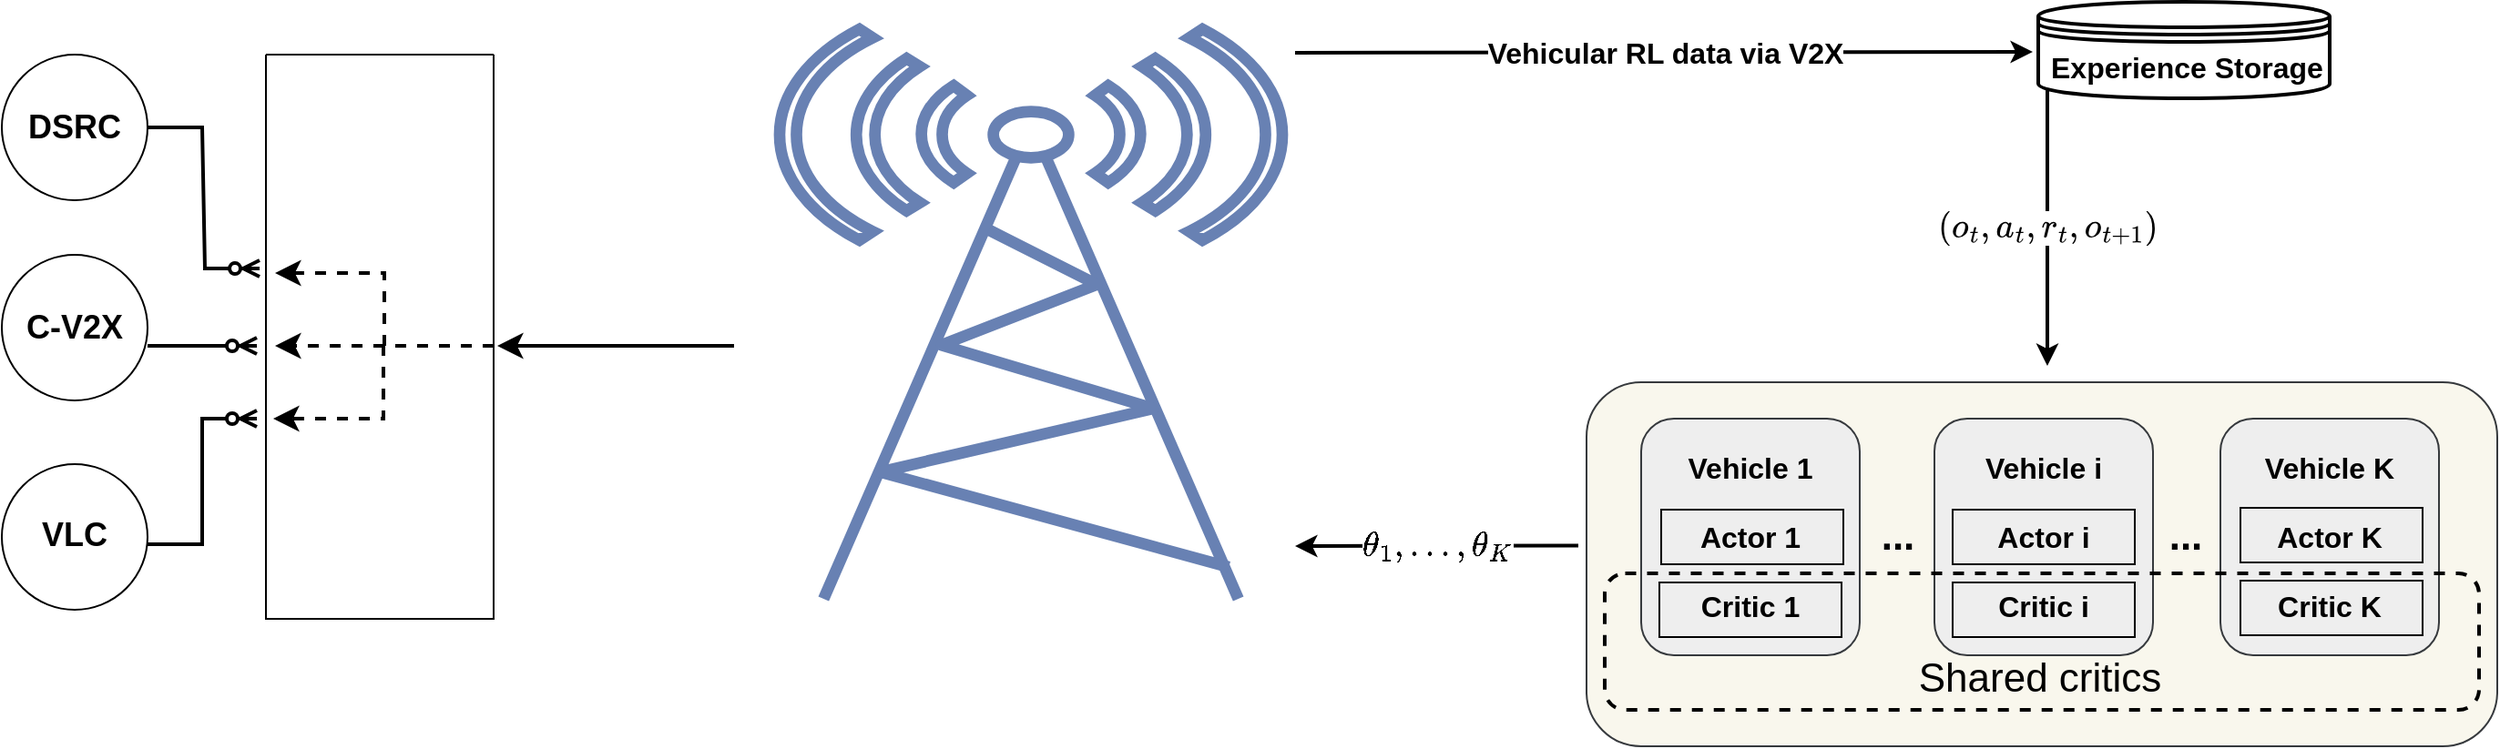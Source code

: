 <mxfile version="21.2.9" type="github">
  <diagram name="Page-1" id="2YBvvXClWsGukQMizWep">
    <mxGraphModel dx="2999" dy="2530" grid="1" gridSize="10" guides="1" tooltips="1" connect="1" arrows="1" fold="1" page="1" pageScale="1" pageWidth="850" pageHeight="1100" math="1" shadow="0">
      <root>
        <mxCell id="0" />
        <mxCell id="1" parent="0" />
        <mxCell id="Kj5qIFh146dT2ycBZiFC-2" value="" style="rounded=1;whiteSpace=wrap;html=1;fillColor=#f9f7ed;strokeColor=#36393d;" parent="1" vertex="1">
          <mxGeometry x="120" y="-20" width="500" height="200" as="geometry" />
        </mxCell>
        <mxCell id="Kj5qIFh146dT2ycBZiFC-3" value="&lt;b style=&quot;font-size: 16px;&quot;&gt;Vehicle 1&lt;br&gt;&lt;br&gt;Actor 1&lt;br&gt;&lt;br&gt;Critic 1&lt;/b&gt;" style="rounded=1;whiteSpace=wrap;html=1;fillColor=#eeeeee;strokeColor=#36393d;" parent="1" vertex="1">
          <mxGeometry x="150" width="120" height="130" as="geometry" />
        </mxCell>
        <mxCell id="Kj5qIFh146dT2ycBZiFC-4" value="&lt;b style=&quot;font-size: 16px;&quot;&gt;Vehicle i&lt;br&gt;&lt;br&gt;Actor i&lt;br&gt;&lt;br&gt;Critic i&lt;/b&gt;" style="rounded=1;whiteSpace=wrap;html=1;fillColor=#eeeeee;strokeColor=#36393d;" parent="1" vertex="1">
          <mxGeometry x="311" width="120" height="130" as="geometry" />
        </mxCell>
        <mxCell id="Kj5qIFh146dT2ycBZiFC-6" value="&lt;b style=&quot;font-size: 16px;&quot;&gt;Vehicle K&lt;br&gt;&lt;br&gt;Actor K&lt;br&gt;&lt;br&gt;Critic K&lt;/b&gt;" style="rounded=1;whiteSpace=wrap;html=1;fillColor=#eeeeee;strokeColor=#36393d;" parent="1" vertex="1">
          <mxGeometry x="468" width="120" height="130" as="geometry" />
        </mxCell>
        <mxCell id="Kj5qIFh146dT2ycBZiFC-8" value="&lt;b&gt;&lt;font style=&quot;font-size: 22px;&quot;&gt;...&lt;/font&gt;&lt;/b&gt;" style="text;html=1;strokeColor=none;fillColor=none;align=center;verticalAlign=middle;whiteSpace=wrap;rounded=0;" parent="1" vertex="1">
          <mxGeometry x="261" y="50" width="60" height="30" as="geometry" />
        </mxCell>
        <mxCell id="Kj5qIFh146dT2ycBZiFC-9" value="&lt;b&gt;&lt;font style=&quot;font-size: 22px;&quot;&gt;...&lt;/font&gt;&lt;/b&gt;" style="text;html=1;strokeColor=none;fillColor=none;align=center;verticalAlign=middle;whiteSpace=wrap;rounded=0;" parent="1" vertex="1">
          <mxGeometry x="419" y="50" width="60" height="30" as="geometry" />
        </mxCell>
        <mxCell id="Kj5qIFh146dT2ycBZiFC-11" value="" style="rounded=0;whiteSpace=wrap;html=1;fontSize=22;fillColor=none;" parent="1" vertex="1">
          <mxGeometry x="161" y="50" width="100" height="30" as="geometry" />
        </mxCell>
        <mxCell id="Kj5qIFh146dT2ycBZiFC-12" value="" style="rounded=0;whiteSpace=wrap;html=1;fontSize=22;fillColor=none;" parent="1" vertex="1">
          <mxGeometry x="160" y="90" width="100" height="30" as="geometry" />
        </mxCell>
        <mxCell id="Kj5qIFh146dT2ycBZiFC-13" value="" style="rounded=0;whiteSpace=wrap;html=1;fontSize=22;fillColor=none;" parent="1" vertex="1">
          <mxGeometry x="321" y="50" width="100" height="30" as="geometry" />
        </mxCell>
        <mxCell id="Kj5qIFh146dT2ycBZiFC-14" value="" style="rounded=0;whiteSpace=wrap;html=1;fontSize=22;fillColor=none;" parent="1" vertex="1">
          <mxGeometry x="321" y="90" width="100" height="30" as="geometry" />
        </mxCell>
        <mxCell id="Kj5qIFh146dT2ycBZiFC-15" value="" style="rounded=0;whiteSpace=wrap;html=1;fontSize=22;fillColor=none;" parent="1" vertex="1">
          <mxGeometry x="479" y="49" width="100" height="30" as="geometry" />
        </mxCell>
        <mxCell id="Kj5qIFh146dT2ycBZiFC-16" value="" style="rounded=0;whiteSpace=wrap;html=1;fontSize=22;fillColor=none;" parent="1" vertex="1">
          <mxGeometry x="479" y="89" width="100" height="30" as="geometry" />
        </mxCell>
        <mxCell id="Kj5qIFh146dT2ycBZiFC-19" value="" style="rounded=1;whiteSpace=wrap;html=1;fontSize=22;fillColor=none;dashed=1;strokeWidth=2;" parent="1" vertex="1">
          <mxGeometry x="130" y="85" width="480" height="75" as="geometry" />
        </mxCell>
        <mxCell id="Kj5qIFh146dT2ycBZiFC-20" value="Shared critics" style="text;html=1;strokeColor=none;fillColor=none;align=center;verticalAlign=middle;whiteSpace=wrap;rounded=0;fontSize=22;" parent="1" vertex="1">
          <mxGeometry x="159" y="128" width="420" height="30" as="geometry" />
        </mxCell>
        <mxCell id="Kj5qIFh146dT2ycBZiFC-28" value="" style="shape=datastore;whiteSpace=wrap;html=1;strokeWidth=2;fontSize=16;" parent="1" vertex="1">
          <mxGeometry x="368" y="-229" width="160" height="53" as="geometry" />
        </mxCell>
        <mxCell id="Kj5qIFh146dT2ycBZiFC-31" value="" style="endArrow=classic;html=1;rounded=0;strokeWidth=2;fontSize=16;entryX=0;entryY=0.5;entryDx=0;entryDy=0;" parent="1" edge="1">
          <mxGeometry relative="1" as="geometry">
            <mxPoint x="-40" y="-201" as="sourcePoint" />
            <mxPoint x="365" y="-201.5" as="targetPoint" />
          </mxGeometry>
        </mxCell>
        <mxCell id="Kj5qIFh146dT2ycBZiFC-32" value="Vehicular RL data via V2X" style="edgeLabel;resizable=0;html=1;align=center;verticalAlign=middle;strokeWidth=2;fontSize=16;fillColor=none;fontStyle=1" parent="Kj5qIFh146dT2ycBZiFC-31" connectable="0" vertex="1">
          <mxGeometry relative="1" as="geometry" />
        </mxCell>
        <mxCell id="Kj5qIFh146dT2ycBZiFC-33" value="" style="endArrow=classic;html=1;rounded=0;strokeWidth=2;fontSize=16;exitX=-0.009;exitY=0.449;exitDx=0;exitDy=0;exitPerimeter=0;" parent="1" source="Kj5qIFh146dT2ycBZiFC-2" edge="1">
          <mxGeometry relative="1" as="geometry">
            <mxPoint x="110" y="60" as="sourcePoint" />
            <mxPoint x="-40" y="70" as="targetPoint" />
          </mxGeometry>
        </mxCell>
        <mxCell id="Kj5qIFh146dT2ycBZiFC-34" value="$$\theta_1,\dots,\theta_K$$" style="edgeLabel;resizable=0;html=1;align=center;verticalAlign=middle;strokeWidth=2;fontSize=16;fillColor=none;" parent="Kj5qIFh146dT2ycBZiFC-33" connectable="0" vertex="1">
          <mxGeometry relative="1" as="geometry" />
        </mxCell>
        <mxCell id="Kj5qIFh146dT2ycBZiFC-35" value="" style="fontColor=#0066CC;verticalAlign=top;verticalLabelPosition=bottom;labelPosition=center;align=center;html=1;outlineConnect=0;fillColor=default;strokeColor=#6881B3;gradientColor=none;gradientDirection=north;strokeWidth=2;shape=mxgraph.networks.radio_tower;fontSize=16;" parent="1" vertex="1">
          <mxGeometry x="-323" y="-214" width="276" height="313" as="geometry" />
        </mxCell>
        <mxCell id="_0HYidjk9VwmrmX6DFW6-1" value="" style="endArrow=classic;html=1;rounded=0;fontSize=16;strokeWidth=2;" edge="1" parent="1">
          <mxGeometry relative="1" as="geometry">
            <mxPoint x="373" y="-181" as="sourcePoint" />
            <mxPoint x="373" y="-29" as="targetPoint" />
          </mxGeometry>
        </mxCell>
        <mxCell id="_0HYidjk9VwmrmX6DFW6-2" value="&lt;svg style=&quot;vertical-align: -0.566ex;&quot; xmlns:xlink=&quot;http://www.w3.org/1999/xlink&quot; viewBox=&quot;0 -750 6318.7 1000&quot; role=&quot;img&quot; height=&quot;2.262ex&quot; width=&quot;14.296ex&quot; xmlns=&quot;http://www.w3.org/2000/svg&quot;&gt;&lt;defs&gt;&lt;path d=&quot;M94 250Q94 319 104 381T127 488T164 576T202 643T244 695T277 729T302 750H315H319Q333 750 333 741Q333 738 316 720T275 667T226 581T184 443T167 250T184 58T225 -81T274 -167T316 -220T333 -241Q333 -250 318 -250H315H302L274 -226Q180 -141 137 -14T94 250Z&quot; id=&quot;MJX-1-TEX-N-28&quot;&gt;&lt;/path&gt;&lt;path d=&quot;M201 -11Q126 -11 80 38T34 156Q34 221 64 279T146 380Q222 441 301 441Q333 441 341 440Q354 437 367 433T402 417T438 387T464 338T476 268Q476 161 390 75T201 -11ZM121 120Q121 70 147 48T206 26Q250 26 289 58T351 142Q360 163 374 216T388 308Q388 352 370 375Q346 405 306 405Q243 405 195 347Q158 303 140 230T121 120Z&quot; id=&quot;MJX-1-TEX-I-1D45C&quot;&gt;&lt;/path&gt;&lt;path d=&quot;M26 385Q19 392 19 395Q19 399 22 411T27 425Q29 430 36 430T87 431H140L159 511Q162 522 166 540T173 566T179 586T187 603T197 615T211 624T229 626Q247 625 254 615T261 596Q261 589 252 549T232 470L222 433Q222 431 272 431H323Q330 424 330 420Q330 398 317 385H210L174 240Q135 80 135 68Q135 26 162 26Q197 26 230 60T283 144Q285 150 288 151T303 153H307Q322 153 322 145Q322 142 319 133Q314 117 301 95T267 48T216 6T155 -11Q125 -11 98 4T59 56Q57 64 57 83V101L92 241Q127 382 128 383Q128 385 77 385H26Z&quot; id=&quot;MJX-1-TEX-I-1D461&quot;&gt;&lt;/path&gt;&lt;path d=&quot;M78 35T78 60T94 103T137 121Q165 121 187 96T210 8Q210 -27 201 -60T180 -117T154 -158T130 -185T117 -194Q113 -194 104 -185T95 -172Q95 -168 106 -156T131 -126T157 -76T173 -3V9L172 8Q170 7 167 6T161 3T152 1T140 0Q113 0 96 17Z&quot; id=&quot;MJX-1-TEX-N-2C&quot;&gt;&lt;/path&gt;&lt;path d=&quot;M33 157Q33 258 109 349T280 441Q331 441 370 392Q386 422 416 422Q429 422 439 414T449 394Q449 381 412 234T374 68Q374 43 381 35T402 26Q411 27 422 35Q443 55 463 131Q469 151 473 152Q475 153 483 153H487Q506 153 506 144Q506 138 501 117T481 63T449 13Q436 0 417 -8Q409 -10 393 -10Q359 -10 336 5T306 36L300 51Q299 52 296 50Q294 48 292 46Q233 -10 172 -10Q117 -10 75 30T33 157ZM351 328Q351 334 346 350T323 385T277 405Q242 405 210 374T160 293Q131 214 119 129Q119 126 119 118T118 106Q118 61 136 44T179 26Q217 26 254 59T298 110Q300 114 325 217T351 328Z&quot; id=&quot;MJX-1-TEX-I-1D44E&quot;&gt;&lt;/path&gt;&lt;path d=&quot;M21 287Q22 290 23 295T28 317T38 348T53 381T73 411T99 433T132 442Q161 442 183 430T214 408T225 388Q227 382 228 382T236 389Q284 441 347 441H350Q398 441 422 400Q430 381 430 363Q430 333 417 315T391 292T366 288Q346 288 334 299T322 328Q322 376 378 392Q356 405 342 405Q286 405 239 331Q229 315 224 298T190 165Q156 25 151 16Q138 -11 108 -11Q95 -11 87 -5T76 7T74 17Q74 30 114 189T154 366Q154 405 128 405Q107 405 92 377T68 316T57 280Q55 278 41 278H27Q21 284 21 287Z&quot; id=&quot;MJX-1-TEX-I-1D45F&quot;&gt;&lt;/path&gt;&lt;path d=&quot;M56 237T56 250T70 270H369V420L370 570Q380 583 389 583Q402 583 409 568V270H707Q722 262 722 250T707 230H409V-68Q401 -82 391 -82H389H387Q375 -82 369 -68V230H70Q56 237 56 250Z&quot; id=&quot;MJX-1-TEX-N-2B&quot;&gt;&lt;/path&gt;&lt;path d=&quot;M213 578L200 573Q186 568 160 563T102 556H83V602H102Q149 604 189 617T245 641T273 663Q275 666 285 666Q294 666 302 660V361L303 61Q310 54 315 52T339 48T401 46H427V0H416Q395 3 257 3Q121 3 100 0H88V46H114Q136 46 152 46T177 47T193 50T201 52T207 57T213 61V578Z&quot; id=&quot;MJX-1-TEX-N-31&quot;&gt;&lt;/path&gt;&lt;path d=&quot;M60 749L64 750Q69 750 74 750H86L114 726Q208 641 251 514T294 250Q294 182 284 119T261 12T224 -76T186 -143T145 -194T113 -227T90 -246Q87 -249 86 -250H74Q66 -250 63 -250T58 -247T55 -238Q56 -237 66 -225Q221 -64 221 250T66 725Q56 737 55 738Q55 746 60 749Z&quot; id=&quot;MJX-1-TEX-N-29&quot;&gt;&lt;/path&gt;&lt;/defs&gt;&lt;g transform=&quot;scale(1,-1)&quot; stroke-width=&quot;0&quot; fill=&quot;currentColor&quot; stroke=&quot;currentColor&quot;&gt;&lt;g data-mml-node=&quot;math&quot;&gt;&lt;g data-mml-node=&quot;mo&quot;&gt;&lt;use xlink:href=&quot;#MJX-1-TEX-N-28&quot; data-c=&quot;28&quot;&gt;&lt;/use&gt;&lt;/g&gt;&lt;g transform=&quot;translate(389,0)&quot; data-mml-node=&quot;msub&quot;&gt;&lt;g data-mml-node=&quot;mi&quot;&gt;&lt;use xlink:href=&quot;#MJX-1-TEX-I-1D45C&quot; data-c=&quot;1D45C&quot;&gt;&lt;/use&gt;&lt;/g&gt;&lt;g transform=&quot;translate(518,-150) scale(0.707)&quot; data-mml-node=&quot;mi&quot;&gt;&lt;use xlink:href=&quot;#MJX-1-TEX-I-1D461&quot; data-c=&quot;1D461&quot;&gt;&lt;/use&gt;&lt;/g&gt;&lt;/g&gt;&lt;g transform=&quot;translate(1212.3,0)&quot; data-mml-node=&quot;mo&quot;&gt;&lt;use xlink:href=&quot;#MJX-1-TEX-N-2C&quot; data-c=&quot;2C&quot;&gt;&lt;/use&gt;&lt;/g&gt;&lt;g transform=&quot;translate(1656.9,0)&quot; data-mml-node=&quot;msub&quot;&gt;&lt;g data-mml-node=&quot;mi&quot;&gt;&lt;use xlink:href=&quot;#MJX-1-TEX-I-1D44E&quot; data-c=&quot;1D44E&quot;&gt;&lt;/use&gt;&lt;/g&gt;&lt;g transform=&quot;translate(562,-150) scale(0.707)&quot; data-mml-node=&quot;mi&quot;&gt;&lt;use xlink:href=&quot;#MJX-1-TEX-I-1D461&quot; data-c=&quot;1D461&quot;&gt;&lt;/use&gt;&lt;/g&gt;&lt;/g&gt;&lt;g transform=&quot;translate(2524.2,0)&quot; data-mml-node=&quot;mo&quot;&gt;&lt;use xlink:href=&quot;#MJX-1-TEX-N-2C&quot; data-c=&quot;2C&quot;&gt;&lt;/use&gt;&lt;/g&gt;&lt;g transform=&quot;translate(2968.9,0)&quot; data-mml-node=&quot;msub&quot;&gt;&lt;g data-mml-node=&quot;mi&quot;&gt;&lt;use xlink:href=&quot;#MJX-1-TEX-I-1D45F&quot; data-c=&quot;1D45F&quot;&gt;&lt;/use&gt;&lt;/g&gt;&lt;g transform=&quot;translate(484,-150) scale(0.707)&quot; data-mml-node=&quot;mi&quot;&gt;&lt;use xlink:href=&quot;#MJX-1-TEX-I-1D461&quot; data-c=&quot;1D461&quot;&gt;&lt;/use&gt;&lt;/g&gt;&lt;/g&gt;&lt;g transform=&quot;translate(3758.1,0)&quot; data-mml-node=&quot;mo&quot;&gt;&lt;use xlink:href=&quot;#MJX-1-TEX-N-2C&quot; data-c=&quot;2C&quot;&gt;&lt;/use&gt;&lt;/g&gt;&lt;g transform=&quot;translate(4202.8,0)&quot; data-mml-node=&quot;msub&quot;&gt;&lt;g data-mml-node=&quot;mi&quot;&gt;&lt;use xlink:href=&quot;#MJX-1-TEX-I-1D45C&quot; data-c=&quot;1D45C&quot;&gt;&lt;/use&gt;&lt;/g&gt;&lt;g data-mjx-texclass=&quot;ORD&quot; transform=&quot;translate(518,-150) scale(0.707)&quot; data-mml-node=&quot;TeXAtom&quot;&gt;&lt;g data-mml-node=&quot;mi&quot;&gt;&lt;use xlink:href=&quot;#MJX-1-TEX-I-1D461&quot; data-c=&quot;1D461&quot;&gt;&lt;/use&gt;&lt;/g&gt;&lt;g transform=&quot;translate(361,0)&quot; data-mml-node=&quot;mo&quot;&gt;&lt;use xlink:href=&quot;#MJX-1-TEX-N-2B&quot; data-c=&quot;2B&quot;&gt;&lt;/use&gt;&lt;/g&gt;&lt;g transform=&quot;translate(1139,0)&quot; data-mml-node=&quot;mn&quot;&gt;&lt;use xlink:href=&quot;#MJX-1-TEX-N-31&quot; data-c=&quot;31&quot;&gt;&lt;/use&gt;&lt;/g&gt;&lt;/g&gt;&lt;/g&gt;&lt;g transform=&quot;translate(5929.7,0)&quot; data-mml-node=&quot;mo&quot;&gt;&lt;use xlink:href=&quot;#MJX-1-TEX-N-29&quot; data-c=&quot;29&quot;&gt;&lt;/use&gt;&lt;/g&gt;&lt;/g&gt;&lt;/g&gt;&lt;/svg&gt;" style="edgeLabel;resizable=0;html=1;align=center;verticalAlign=middle;dashed=1;strokeWidth=2;fontSize=16;fillColor=none;" connectable="0" vertex="1" parent="_0HYidjk9VwmrmX6DFW6-1">
          <mxGeometry relative="1" as="geometry">
            <mxPoint as="offset" />
          </mxGeometry>
        </mxCell>
        <mxCell id="_0HYidjk9VwmrmX6DFW6-3" value="&lt;b&gt;Experience Storage&lt;/b&gt;" style="edgeLabel;resizable=0;html=1;align=left;verticalAlign=bottom;dashed=1;strokeWidth=2;fontSize=16;fillColor=none;" connectable="0" vertex="1" parent="_0HYidjk9VwmrmX6DFW6-1">
          <mxGeometry x="-1" relative="1" as="geometry">
            <mxPoint y="-1" as="offset" />
          </mxGeometry>
        </mxCell>
        <mxCell id="_0HYidjk9VwmrmX6DFW6-6" value="" style="ellipse;whiteSpace=wrap;html=1;aspect=fixed;" vertex="1" parent="1">
          <mxGeometry x="-750" y="-200" width="80" height="80" as="geometry" />
        </mxCell>
        <mxCell id="_0HYidjk9VwmrmX6DFW6-7" value="" style="ellipse;whiteSpace=wrap;html=1;aspect=fixed;" vertex="1" parent="1">
          <mxGeometry x="-750" y="-90" width="80" height="80" as="geometry" />
        </mxCell>
        <mxCell id="_0HYidjk9VwmrmX6DFW6-8" value="" style="ellipse;whiteSpace=wrap;html=1;aspect=fixed;" vertex="1" parent="1">
          <mxGeometry x="-750" y="25" width="80" height="80" as="geometry" />
        </mxCell>
        <mxCell id="_0HYidjk9VwmrmX6DFW6-9" value="&lt;font style=&quot;font-size: 18px;&quot;&gt;&lt;b&gt;DSRC&lt;/b&gt;&lt;/font&gt;" style="text;html=1;strokeColor=none;fillColor=none;align=center;verticalAlign=middle;whiteSpace=wrap;rounded=0;" vertex="1" parent="1">
          <mxGeometry x="-740" y="-175" width="60" height="30" as="geometry" />
        </mxCell>
        <mxCell id="_0HYidjk9VwmrmX6DFW6-10" value="&lt;font style=&quot;font-size: 18px;&quot;&gt;&lt;b&gt;C-V2X&lt;/b&gt;&lt;/font&gt;" style="text;html=1;strokeColor=none;fillColor=none;align=center;verticalAlign=middle;whiteSpace=wrap;rounded=0;" vertex="1" parent="1">
          <mxGeometry x="-740" y="-65" width="60" height="30" as="geometry" />
        </mxCell>
        <mxCell id="_0HYidjk9VwmrmX6DFW6-11" value="&lt;font style=&quot;font-size: 18px;&quot;&gt;&lt;b&gt;VLC&lt;/b&gt;&lt;/font&gt;" style="text;html=1;strokeColor=none;fillColor=none;align=center;verticalAlign=middle;whiteSpace=wrap;rounded=0;" vertex="1" parent="1">
          <mxGeometry x="-740" y="49" width="60" height="30" as="geometry" />
        </mxCell>
        <mxCell id="_0HYidjk9VwmrmX6DFW6-12" value="" style="edgeStyle=entityRelationEdgeStyle;fontSize=12;html=1;endArrow=ERzeroToMany;endFill=1;rounded=0;entryX=0.614;entryY=-0.016;entryDx=0;entryDy=0;entryPerimeter=0;strokeWidth=2;" edge="1" parent="1">
          <mxGeometry width="100" height="100" relative="1" as="geometry">
            <mxPoint x="-670" y="-160" as="sourcePoint" />
            <mxPoint x="-608.5" y="-82.463" as="targetPoint" />
          </mxGeometry>
        </mxCell>
        <mxCell id="_0HYidjk9VwmrmX6DFW6-13" value="" style="edgeStyle=entityRelationEdgeStyle;fontSize=12;html=1;endArrow=ERzeroToMany;endFill=1;rounded=0;strokeWidth=2;" edge="1" parent="1">
          <mxGeometry width="100" height="100" relative="1" as="geometry">
            <mxPoint x="-670" y="-40" as="sourcePoint" />
            <mxPoint x="-610" y="-40" as="targetPoint" />
          </mxGeometry>
        </mxCell>
        <mxCell id="_0HYidjk9VwmrmX6DFW6-14" value="" style="edgeStyle=entityRelationEdgeStyle;fontSize=12;html=1;endArrow=ERzeroToMany;endFill=1;rounded=0;strokeWidth=2;" edge="1" parent="1">
          <mxGeometry width="100" height="100" relative="1" as="geometry">
            <mxPoint x="-670" y="69" as="sourcePoint" />
            <mxPoint x="-610" as="targetPoint" />
          </mxGeometry>
        </mxCell>
        <mxCell id="_0HYidjk9VwmrmX6DFW6-15" value="" style="edgeStyle=segmentEdgeStyle;endArrow=classic;html=1;curved=0;rounded=0;endSize=8;startSize=8;strokeWidth=2;" edge="1" parent="1">
          <mxGeometry width="50" height="50" relative="1" as="geometry">
            <mxPoint x="-348" y="-40" as="sourcePoint" />
            <mxPoint x="-478" y="-40" as="targetPoint" />
          </mxGeometry>
        </mxCell>
        <mxCell id="_0HYidjk9VwmrmX6DFW6-20" value="" style="edgeStyle=elbowEdgeStyle;elbow=horizontal;endArrow=classic;html=1;curved=0;rounded=0;endSize=8;startSize=8;strokeWidth=2;dashed=1;" edge="1" parent="1">
          <mxGeometry width="50" height="50" relative="1" as="geometry">
            <mxPoint x="-480" y="-40" as="sourcePoint" />
            <mxPoint x="-600" y="-80" as="targetPoint" />
          </mxGeometry>
        </mxCell>
        <mxCell id="_0HYidjk9VwmrmX6DFW6-22" value="" style="edgeStyle=segmentEdgeStyle;endArrow=classic;html=1;curved=0;rounded=0;endSize=8;startSize=8;strokeWidth=2;dashed=1;" edge="1" parent="1">
          <mxGeometry width="50" height="50" relative="1" as="geometry">
            <mxPoint x="-480" y="-40" as="sourcePoint" />
            <mxPoint x="-600" y="-40" as="targetPoint" />
          </mxGeometry>
        </mxCell>
        <mxCell id="_0HYidjk9VwmrmX6DFW6-23" value="" style="edgeStyle=elbowEdgeStyle;elbow=horizontal;endArrow=classic;html=1;curved=0;rounded=0;endSize=8;startSize=8;strokeWidth=2;dashed=1;" edge="1" parent="1">
          <mxGeometry width="50" height="50" relative="1" as="geometry">
            <mxPoint x="-480" y="-40" as="sourcePoint" />
            <mxPoint x="-601" as="targetPoint" />
          </mxGeometry>
        </mxCell>
        <mxCell id="_0HYidjk9VwmrmX6DFW6-26" value="" style="swimlane;startSize=0;" vertex="1" parent="1">
          <mxGeometry x="-605" y="-200" width="125" height="310" as="geometry" />
        </mxCell>
      </root>
    </mxGraphModel>
  </diagram>
</mxfile>
